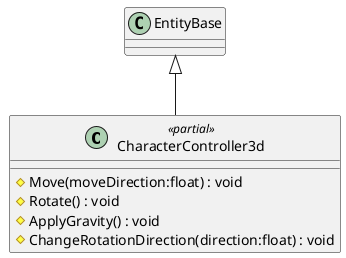 @startuml
class CharacterController3d <<partial>> {
    # Move(moveDirection:float) : void
    # Rotate() : void
    # ApplyGravity() : void
    # ChangeRotationDirection(direction:float) : void
}
EntityBase <|-- CharacterController3d
@enduml
